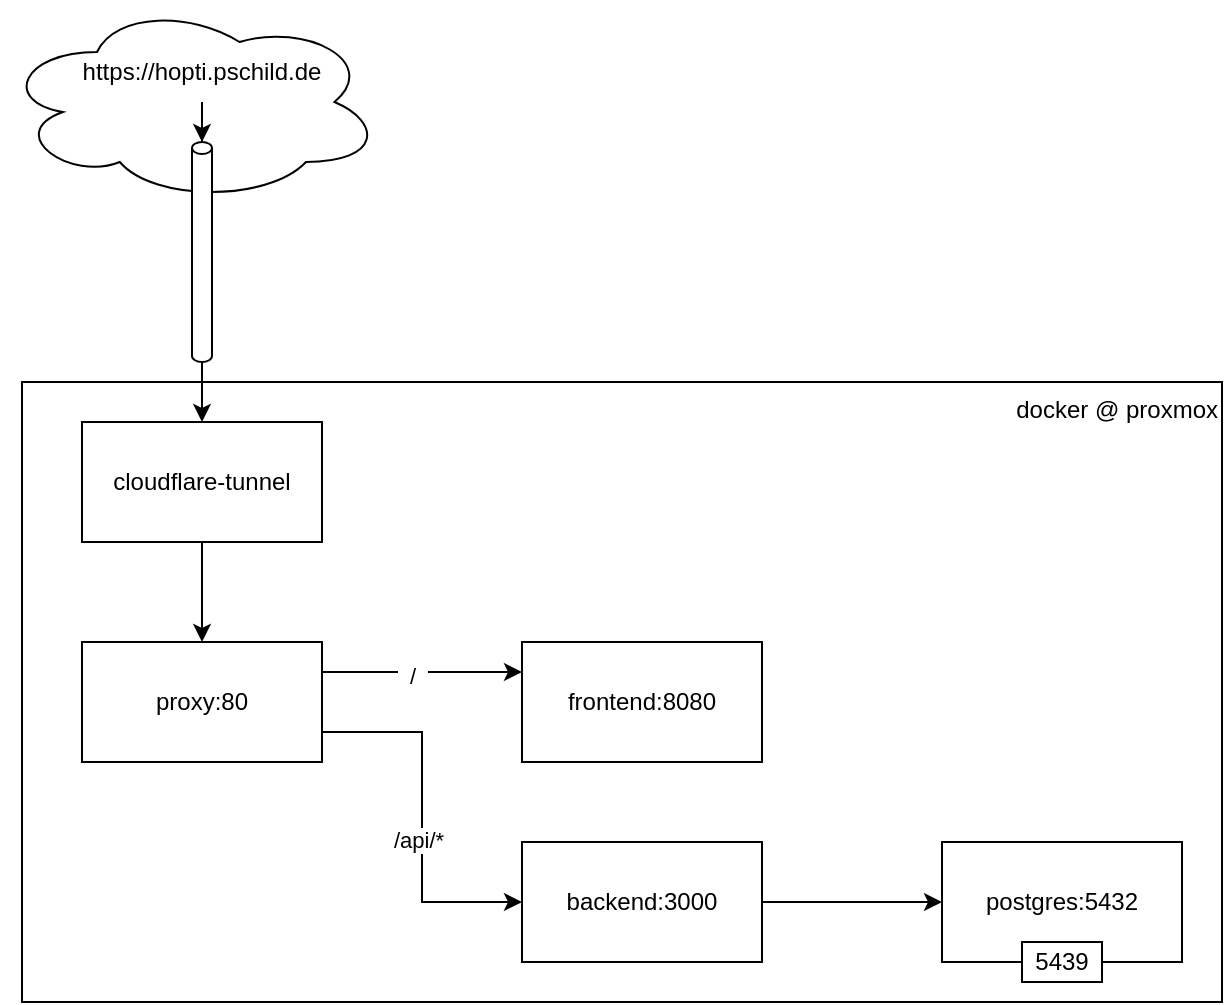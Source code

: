 <mxfile version="24.1.0" type="device">
  <diagram name="Seite-1" id="zDKCQvVvK9WxXgclctZC">
    <mxGraphModel dx="2954" dy="1196" grid="1" gridSize="10" guides="1" tooltips="1" connect="1" arrows="1" fold="1" page="1" pageScale="1" pageWidth="827" pageHeight="1169" math="0" shadow="0">
      <root>
        <mxCell id="0" />
        <mxCell id="1" parent="0" />
        <mxCell id="KFyqX79QHJTVZ5y0nEQ--24" value="" style="ellipse;shape=cloud;whiteSpace=wrap;html=1;" parent="1" vertex="1">
          <mxGeometry x="50" width="190" height="100" as="geometry" />
        </mxCell>
        <mxCell id="KFyqX79QHJTVZ5y0nEQ--22" value="docker @ proxmox" style="whiteSpace=wrap;html=1;align=right;verticalAlign=top;" parent="1" vertex="1">
          <mxGeometry x="60" y="190" width="600" height="310" as="geometry" />
        </mxCell>
        <mxCell id="KFyqX79QHJTVZ5y0nEQ--3" value="&lt;span style=&quot;text-align: right;&quot;&gt;frontend:8080&lt;/span&gt;" style="whiteSpace=wrap;html=1;" parent="1" vertex="1">
          <mxGeometry x="310" y="320" width="120" height="60" as="geometry" />
        </mxCell>
        <mxCell id="KFyqX79QHJTVZ5y0nEQ--11" style="edgeStyle=orthogonalEdgeStyle;rounded=0;orthogonalLoop=1;jettySize=auto;html=1;exitX=1;exitY=0.75;exitDx=0;exitDy=0;entryX=0;entryY=0.5;entryDx=0;entryDy=0;" parent="1" source="KFyqX79QHJTVZ5y0nEQ--4" target="KFyqX79QHJTVZ5y0nEQ--5" edge="1">
          <mxGeometry relative="1" as="geometry" />
        </mxCell>
        <mxCell id="KFyqX79QHJTVZ5y0nEQ--12" value="&amp;nbsp; /api/*&amp;nbsp;&amp;nbsp;" style="edgeLabel;html=1;align=center;verticalAlign=middle;resizable=0;points=[];" parent="KFyqX79QHJTVZ5y0nEQ--11" vertex="1" connectable="0">
          <mxGeometry x="0.124" y="-2" relative="1" as="geometry">
            <mxPoint as="offset" />
          </mxGeometry>
        </mxCell>
        <mxCell id="KFyqX79QHJTVZ5y0nEQ--19" style="edgeStyle=orthogonalEdgeStyle;rounded=0;orthogonalLoop=1;jettySize=auto;html=1;exitX=1;exitY=0.25;exitDx=0;exitDy=0;entryX=0;entryY=0.25;entryDx=0;entryDy=0;" parent="1" source="KFyqX79QHJTVZ5y0nEQ--4" target="KFyqX79QHJTVZ5y0nEQ--3" edge="1">
          <mxGeometry relative="1" as="geometry" />
        </mxCell>
        <mxCell id="KFyqX79QHJTVZ5y0nEQ--20" value="&amp;nbsp; /&amp;nbsp;&amp;nbsp;" style="edgeLabel;html=1;align=center;verticalAlign=middle;resizable=0;points=[];" parent="KFyqX79QHJTVZ5y0nEQ--19" vertex="1" connectable="0">
          <mxGeometry x="-0.1" y="-2" relative="1" as="geometry">
            <mxPoint as="offset" />
          </mxGeometry>
        </mxCell>
        <mxCell id="KFyqX79QHJTVZ5y0nEQ--4" value="&lt;span style=&quot;text-align: right;&quot;&gt;proxy:80&lt;/span&gt;" style="whiteSpace=wrap;html=1;" parent="1" vertex="1">
          <mxGeometry x="90" y="320" width="120" height="60" as="geometry" />
        </mxCell>
        <mxCell id="KFyqX79QHJTVZ5y0nEQ--17" style="edgeStyle=orthogonalEdgeStyle;rounded=0;orthogonalLoop=1;jettySize=auto;html=1;exitX=1;exitY=0.5;exitDx=0;exitDy=0;entryX=0;entryY=0.5;entryDx=0;entryDy=0;" parent="1" source="KFyqX79QHJTVZ5y0nEQ--5" target="KFyqX79QHJTVZ5y0nEQ--6" edge="1">
          <mxGeometry relative="1" as="geometry" />
        </mxCell>
        <mxCell id="KFyqX79QHJTVZ5y0nEQ--5" value="&lt;span style=&quot;text-align: right;&quot;&gt;backend:3000&lt;/span&gt;" style="whiteSpace=wrap;html=1;" parent="1" vertex="1">
          <mxGeometry x="310" y="420" width="120" height="60" as="geometry" />
        </mxCell>
        <mxCell id="KFyqX79QHJTVZ5y0nEQ--6" value="&lt;span style=&quot;text-align: right;&quot;&gt;postgres:5432&lt;/span&gt;" style="whiteSpace=wrap;html=1;" parent="1" vertex="1">
          <mxGeometry x="520" y="420" width="120" height="60" as="geometry" />
        </mxCell>
        <mxCell id="KFyqX79QHJTVZ5y0nEQ--7" value="5439" style="whiteSpace=wrap;html=1;" parent="1" vertex="1">
          <mxGeometry x="560" y="470" width="40" height="20" as="geometry" />
        </mxCell>
        <mxCell id="KFyqX79QHJTVZ5y0nEQ--13" value="https://hopti.pschild.de" style="text;strokeColor=none;align=center;fillColor=none;html=1;verticalAlign=middle;whiteSpace=wrap;rounded=0;" parent="1" vertex="1">
          <mxGeometry x="120" y="20" width="60" height="30" as="geometry" />
        </mxCell>
        <mxCell id="KFyqX79QHJTVZ5y0nEQ--23" style="edgeStyle=orthogonalEdgeStyle;rounded=0;orthogonalLoop=1;jettySize=auto;html=1;exitX=0.5;exitY=1;exitDx=0;exitDy=0;exitPerimeter=0;" parent="1" source="KFyqX79QHJTVZ5y0nEQ--15" target="KFyqX79QHJTVZ5y0nEQ--16" edge="1">
          <mxGeometry relative="1" as="geometry" />
        </mxCell>
        <mxCell id="KFyqX79QHJTVZ5y0nEQ--15" value="" style="shape=cylinder3;whiteSpace=wrap;html=1;boundedLbl=1;backgroundOutline=1;size=3;" parent="1" vertex="1">
          <mxGeometry x="145" y="70" width="10" height="110" as="geometry" />
        </mxCell>
        <mxCell id="KFyqX79QHJTVZ5y0nEQ--21" style="edgeStyle=orthogonalEdgeStyle;rounded=0;orthogonalLoop=1;jettySize=auto;html=1;exitX=0.5;exitY=1;exitDx=0;exitDy=0;entryX=0.5;entryY=0;entryDx=0;entryDy=0;" parent="1" source="KFyqX79QHJTVZ5y0nEQ--16" target="KFyqX79QHJTVZ5y0nEQ--4" edge="1">
          <mxGeometry relative="1" as="geometry" />
        </mxCell>
        <mxCell id="KFyqX79QHJTVZ5y0nEQ--16" value="&lt;span style=&quot;text-align: right;&quot;&gt;cloudflare-tunnel&lt;/span&gt;" style="whiteSpace=wrap;html=1;" parent="1" vertex="1">
          <mxGeometry x="90" y="210" width="120" height="60" as="geometry" />
        </mxCell>
        <mxCell id="KFyqX79QHJTVZ5y0nEQ--25" style="edgeStyle=orthogonalEdgeStyle;rounded=0;orthogonalLoop=1;jettySize=auto;html=1;entryX=0.5;entryY=0;entryDx=0;entryDy=0;entryPerimeter=0;" parent="1" source="KFyqX79QHJTVZ5y0nEQ--13" target="KFyqX79QHJTVZ5y0nEQ--15" edge="1">
          <mxGeometry relative="1" as="geometry" />
        </mxCell>
      </root>
    </mxGraphModel>
  </diagram>
</mxfile>
